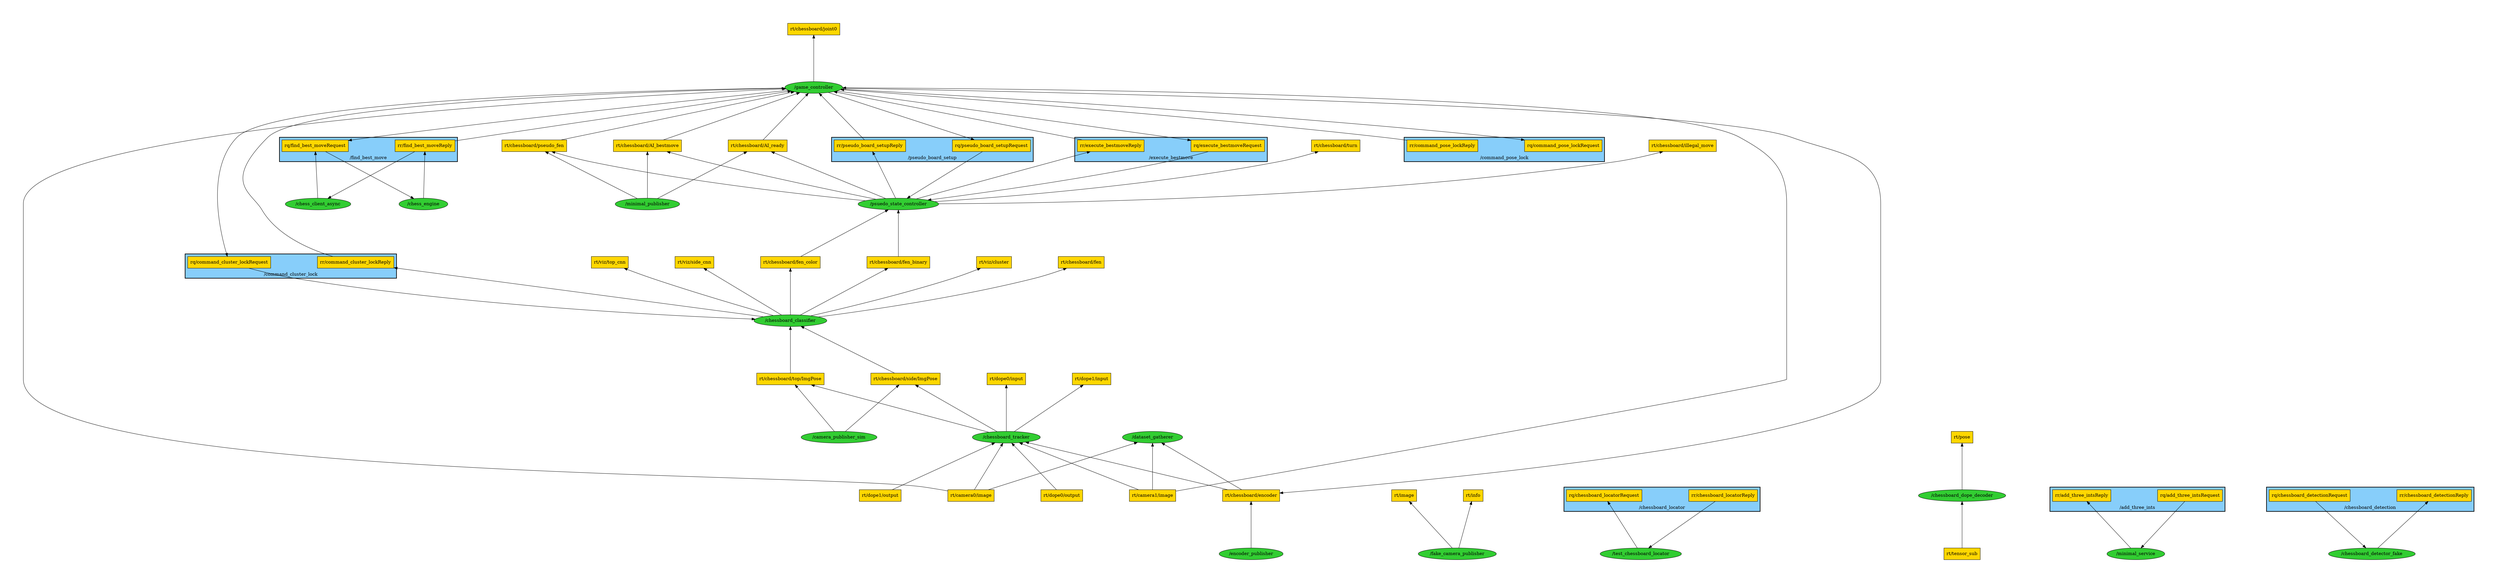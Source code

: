 digraph rosgraph {graph [pad="1", nodesep="2", rankdir="BT", ranksep="2"];"/encoder_publisher"[style=filled,fillcolor="limegreen"];"/camera_publisher_sim"[style=filled,fillcolor="limegreen"];"/fake_camera_publisher"[style=filled,fillcolor="limegreen"];"/chessboard_classifier"[style=filled,fillcolor="limegreen"];"/psuedo_state_controller"[style=filled,fillcolor="limegreen"];"/minimal_publisher"[style=filled,fillcolor="limegreen"];"/test_chessboard_locator"[style=filled,fillcolor="limegreen"];"/chess_client_async"[style=filled,fillcolor="limegreen"];"/chessboard_tracker"[style=filled,fillcolor="limegreen"];"/chess_engine"[style=filled,fillcolor="limegreen"];"/chessboard_dope_decoder"[style=filled,fillcolor="limegreen"];"/dataset_gatherer"[style=filled,fillcolor="limegreen"];"/minimal_service"[style=filled,fillcolor="limegreen"];"/chessboard_detector_fake"[style=filled,fillcolor="limegreen"];"/game_controller"[style=filled,fillcolor="limegreen"];"rt/chessboard/turn"[shape=box,style=filled,fillcolor="gold"];"rt/image"[shape=box,style=filled,fillcolor="gold"];"rt/chessboard/pseudo_fen"[shape=box,style=filled,fillcolor="gold"];"rt/viz/cluster"[shape=box,style=filled,fillcolor="gold"];"rt/pose"[shape=box,style=filled,fillcolor="gold"];"rt/chessboard/fen"[shape=box,style=filled,fillcolor="gold"];"rt/viz/top_cnn"[shape=box,style=filled,fillcolor="gold"];"rt/chessboard/fen_binary"[shape=box,style=filled,fillcolor="gold"];"rt/chessboard/joint0"[shape=box,style=filled,fillcolor="gold"];"rt/chessboard/AI_bestmove"[shape=box,style=filled,fillcolor="gold"];"rt/chessboard/illegal_move"[shape=box,style=filled,fillcolor="gold"];"rt/viz/side_cnn"[shape=box,style=filled,fillcolor="gold"];"rt/dope1/input"[shape=box,style=filled,fillcolor="gold"];"rt/chessboard/encoder"[shape=box,style=filled,fillcolor="gold"];"rt/camera0/image"[shape=box,style=filled,fillcolor="gold"];"rt/info"[shape=box,style=filled,fillcolor="gold"];"rt/chessboard/fen_color"[shape=box,style=filled,fillcolor="gold"];"rt/camera1/image"[shape=box,style=filled,fillcolor="gold"];"rt/chessboard/AI_ready"[shape=box,style=filled,fillcolor="gold"];"rt/dope0/output"[shape=box,style=filled,fillcolor="gold"];"rt/dope1/output"[shape=box,style=filled,fillcolor="gold"];"rt/tensor_sub"[shape=box,style=filled,fillcolor="gold"];"rt/dope0/input"[shape=box,style=filled,fillcolor="gold"];"rt/chessboard/side/ImgPose"[shape=box,style=filled,fillcolor="gold"];"rt/chessboard/top/ImgPose"[shape=box,style=filled,fillcolor="gold"];subgraph cluster_0 { style=filled;fillcolor="lightskyblue";penwidth=2;label="/find_best_move";"rr/find_best_moveReply"[shape=box,style=filled,fillcolor="gold"];"rq/find_best_moveRequest"[shape=box,style=filled,fillcolor="gold"];"rq/find_best_moveRequest"[shape=box,style=filled,fillcolor="gold"];"rr/find_best_moveReply"[shape=box,style=filled,fillcolor="gold"];"rq/find_best_moveRequest"[shape=box,style=filled,fillcolor="gold"];"rr/find_best_moveReply"[shape=box,style=filled,fillcolor="gold"];}subgraph cluster_1 { style=filled;fillcolor="lightskyblue";penwidth=2;label="/add_three_ints";"rq/add_three_intsRequest"[shape=box,style=filled,fillcolor="gold"];"rr/add_three_intsReply"[shape=box,style=filled,fillcolor="gold"];}subgraph cluster_2 { style=filled;fillcolor="lightskyblue";penwidth=2;label="/command_pose_lock";"rq/command_pose_lockRequest"[shape=box,style=filled,fillcolor="gold"];"rr/command_pose_lockReply"[shape=box,style=filled,fillcolor="gold"];}subgraph cluster_3 { style=filled;fillcolor="lightskyblue";penwidth=2;label="/command_cluster_lock";"rr/command_cluster_lockReply"[shape=box,style=filled,fillcolor="gold"];"rq/command_cluster_lockRequest"[shape=box,style=filled,fillcolor="gold"];"rr/command_cluster_lockReply"[shape=box,style=filled,fillcolor="gold"];"rq/command_cluster_lockRequest"[shape=box,style=filled,fillcolor="gold"];}subgraph cluster_4 { style=filled;fillcolor="lightskyblue";penwidth=2;label="/chessboard_detection";"rr/chessboard_detectionReply"[shape=box,style=filled,fillcolor="gold"];"rq/chessboard_detectionRequest"[shape=box,style=filled,fillcolor="gold"];}subgraph cluster_5 { style=filled;fillcolor="lightskyblue";penwidth=2;label="/execute_bestmove";"rq/execute_bestmoveRequest"[shape=box,style=filled,fillcolor="gold"];"rr/execute_bestmoveReply"[shape=box,style=filled,fillcolor="gold"];"rr/execute_bestmoveReply"[shape=box,style=filled,fillcolor="gold"];"rq/execute_bestmoveRequest"[shape=box,style=filled,fillcolor="gold"];}subgraph cluster_6 { style=filled;fillcolor="lightskyblue";penwidth=2;label="/pseudo_board_setup";"rq/pseudo_board_setupRequest"[shape=box,style=filled,fillcolor="gold"];"rr/pseudo_board_setupReply"[shape=box,style=filled,fillcolor="gold"];"rq/pseudo_board_setupRequest"[shape=box,style=filled,fillcolor="gold"];"rr/pseudo_board_setupReply"[shape=box,style=filled,fillcolor="gold"];}subgraph cluster_7 { style=filled;fillcolor="lightskyblue";penwidth=2;label="/chessboard_locator";"rr/chessboard_locatorReply"[shape=box,style=filled,fillcolor="gold"];"rq/chessboard_locatorRequest"[shape=box,style=filled,fillcolor="gold"];}"/encoder_publisher" -> "rt/chessboard/encoder""/camera_publisher_sim" -> "rt/chessboard/side/ImgPose""/camera_publisher_sim" -> "rt/chessboard/top/ImgPose""/fake_camera_publisher" -> "rt/image""/fake_camera_publisher" -> "rt/info""/chessboard_classifier" -> "rt/viz/top_cnn""/chessboard_classifier" -> "rt/chessboard/fen""/chessboard_classifier" -> "rt/chessboard/fen_binary""/chessboard_classifier" -> "rt/chessboard/fen_color""/chessboard_classifier" -> "rt/viz/side_cnn""/chessboard_classifier" -> "rt/viz/cluster""rt/chessboard/top/ImgPose" -> "/chessboard_classifier""rt/chessboard/side/ImgPose" -> "/chessboard_classifier""rq/command_cluster_lockRequest" -> "/chessboard_classifier""/chessboard_classifier" -> "rr/command_cluster_lockReply""/psuedo_state_controller" -> "rt/chessboard/turn""/psuedo_state_controller" -> "rt/chessboard/illegal_move""/psuedo_state_controller" -> "rt/chessboard/AI_ready""/psuedo_state_controller" -> "rt/chessboard/AI_bestmove""/psuedo_state_controller" -> "rt/chessboard/pseudo_fen""rt/chessboard/fen_color" -> "/psuedo_state_controller""rt/chessboard/fen_binary" -> "/psuedo_state_controller""/psuedo_state_controller" -> "rr/execute_bestmoveReply""rq/execute_bestmoveRequest" -> "/psuedo_state_controller""rq/pseudo_board_setupRequest" -> "/psuedo_state_controller""/psuedo_state_controller" -> "rr/pseudo_board_setupReply""/minimal_publisher" -> "rt/chessboard/AI_bestmove""/minimal_publisher" -> "rt/chessboard/pseudo_fen""/minimal_publisher" -> "rt/chessboard/AI_ready""rr/chessboard_locatorReply" -> "/test_chessboard_locator""/test_chessboard_locator" -> "rq/chessboard_locatorRequest""rr/find_best_moveReply" -> "/chess_client_async""/chess_client_async" -> "rq/find_best_moveRequest""/chessboard_tracker" -> "rt/chessboard/top/ImgPose""/chessboard_tracker" -> "rt/chessboard/side/ImgPose""/chessboard_tracker" -> "rt/dope0/input""/chessboard_tracker" -> "rt/dope1/input""rt/camera1/image" -> "/chessboard_tracker""rt/dope0/output" -> "/chessboard_tracker""rt/camera0/image" -> "/chessboard_tracker""rt/chessboard/encoder" -> "/chessboard_tracker""rt/dope1/output" -> "/chessboard_tracker""/chess_engine" -> "rr/find_best_moveReply""rq/find_best_moveRequest" -> "/chess_engine""/chessboard_dope_decoder" -> "rt/pose""rt/tensor_sub" -> "/chessboard_dope_decoder""rt/camera0/image" -> "/dataset_gatherer""rt/chessboard/encoder" -> "/dataset_gatherer""rt/camera1/image" -> "/dataset_gatherer""/minimal_service" -> "rr/add_three_intsReply""rq/add_three_intsRequest" -> "/minimal_service""/chessboard_detector_fake" -> "rr/chessboard_detectionReply""rq/chessboard_detectionRequest" -> "/chessboard_detector_fake""/game_controller" -> "rt/chessboard/joint0""/game_controller" -> "rt/chessboard/encoder""rt/chessboard/AI_ready" -> "/game_controller""rt/camera0/image" -> "/game_controller""rt/chessboard/AI_bestmove" -> "/game_controller""rt/chessboard/pseudo_fen" -> "/game_controller""rt/camera1/image" -> "/game_controller""/game_controller" -> "rq/command_cluster_lockRequest""rr/command_cluster_lockReply" -> "/game_controller""rr/pseudo_board_setupReply" -> "/game_controller""/game_controller" -> "rq/pseudo_board_setupRequest""rr/execute_bestmoveReply" -> "/game_controller""/game_controller" -> "rq/execute_bestmoveRequest""rr/command_pose_lockReply" -> "/game_controller""/game_controller" -> "rq/command_pose_lockRequest""/game_controller" -> "rq/find_best_moveRequest""rr/find_best_moveReply" -> "/game_controller"}